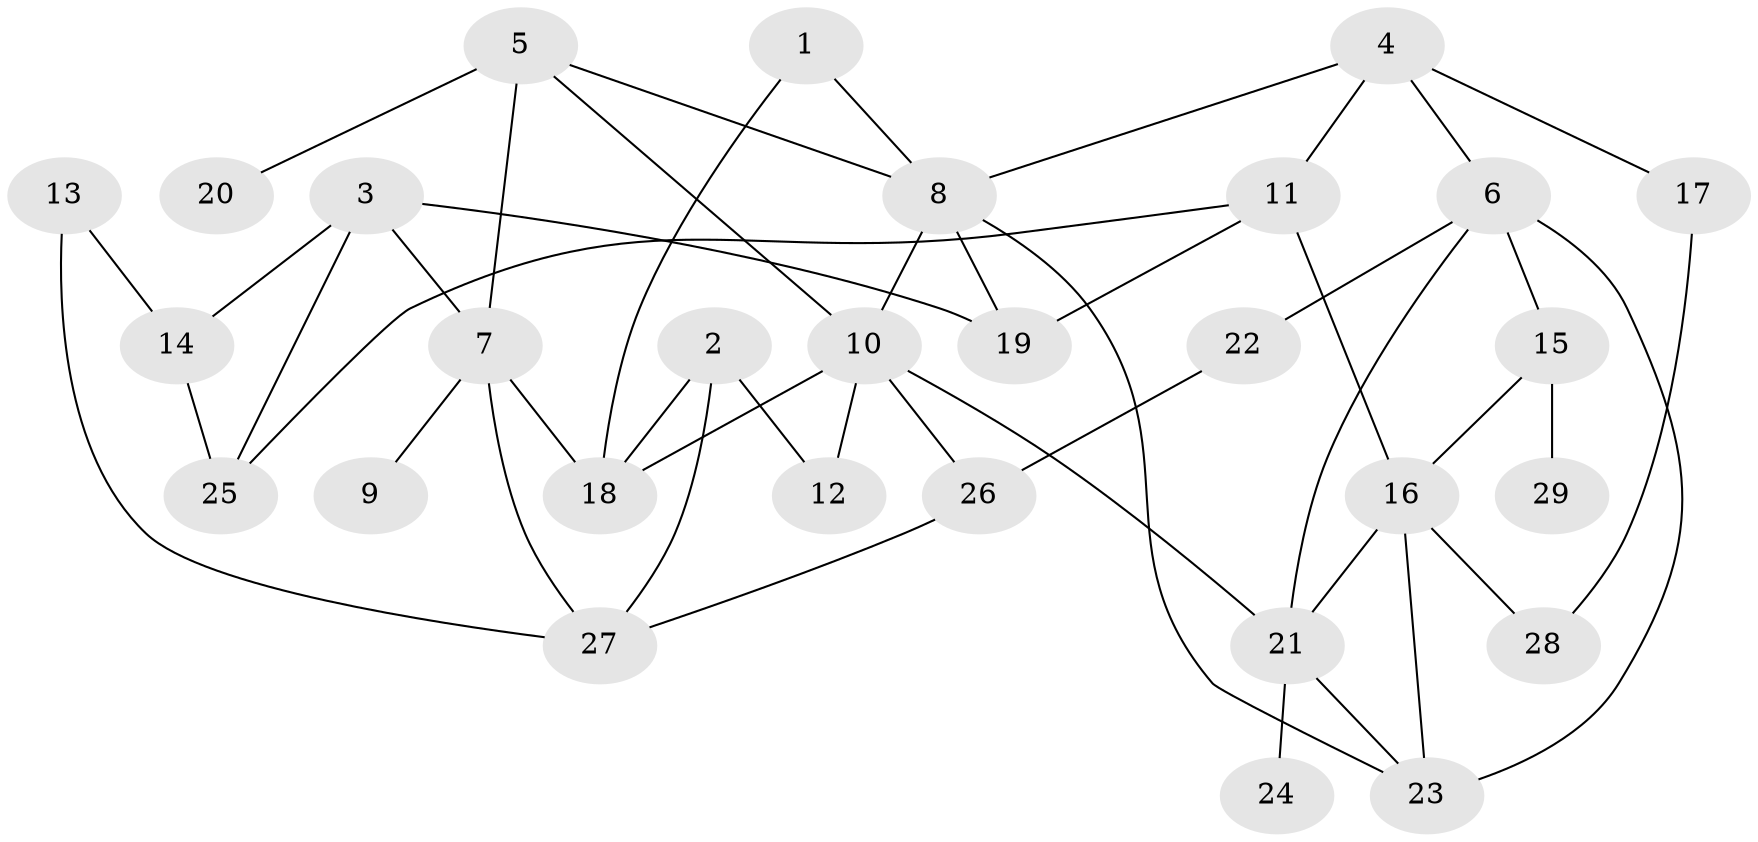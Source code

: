 // original degree distribution, {7: 0.017543859649122806, 2: 0.3508771929824561, 5: 0.08771929824561403, 3: 0.17543859649122806, 4: 0.14035087719298245, 6: 0.017543859649122806, 1: 0.21052631578947367}
// Generated by graph-tools (version 1.1) at 2025/01/03/09/25 03:01:04]
// undirected, 29 vertices, 47 edges
graph export_dot {
graph [start="1"]
  node [color=gray90,style=filled];
  1;
  2;
  3;
  4;
  5;
  6;
  7;
  8;
  9;
  10;
  11;
  12;
  13;
  14;
  15;
  16;
  17;
  18;
  19;
  20;
  21;
  22;
  23;
  24;
  25;
  26;
  27;
  28;
  29;
  1 -- 8 [weight=1.0];
  1 -- 18 [weight=1.0];
  2 -- 12 [weight=1.0];
  2 -- 18 [weight=1.0];
  2 -- 27 [weight=1.0];
  3 -- 7 [weight=1.0];
  3 -- 14 [weight=1.0];
  3 -- 19 [weight=1.0];
  3 -- 25 [weight=1.0];
  4 -- 6 [weight=1.0];
  4 -- 8 [weight=1.0];
  4 -- 11 [weight=1.0];
  4 -- 17 [weight=1.0];
  5 -- 7 [weight=1.0];
  5 -- 8 [weight=1.0];
  5 -- 10 [weight=1.0];
  5 -- 20 [weight=1.0];
  6 -- 15 [weight=1.0];
  6 -- 21 [weight=1.0];
  6 -- 22 [weight=1.0];
  6 -- 23 [weight=2.0];
  7 -- 9 [weight=1.0];
  7 -- 18 [weight=1.0];
  7 -- 27 [weight=1.0];
  8 -- 10 [weight=1.0];
  8 -- 19 [weight=1.0];
  8 -- 23 [weight=1.0];
  10 -- 12 [weight=1.0];
  10 -- 18 [weight=1.0];
  10 -- 21 [weight=1.0];
  10 -- 26 [weight=1.0];
  11 -- 16 [weight=1.0];
  11 -- 19 [weight=1.0];
  11 -- 25 [weight=1.0];
  13 -- 14 [weight=1.0];
  13 -- 27 [weight=1.0];
  14 -- 25 [weight=1.0];
  15 -- 16 [weight=1.0];
  15 -- 29 [weight=1.0];
  16 -- 21 [weight=1.0];
  16 -- 23 [weight=1.0];
  16 -- 28 [weight=1.0];
  17 -- 28 [weight=1.0];
  21 -- 23 [weight=1.0];
  21 -- 24 [weight=1.0];
  22 -- 26 [weight=1.0];
  26 -- 27 [weight=1.0];
}

